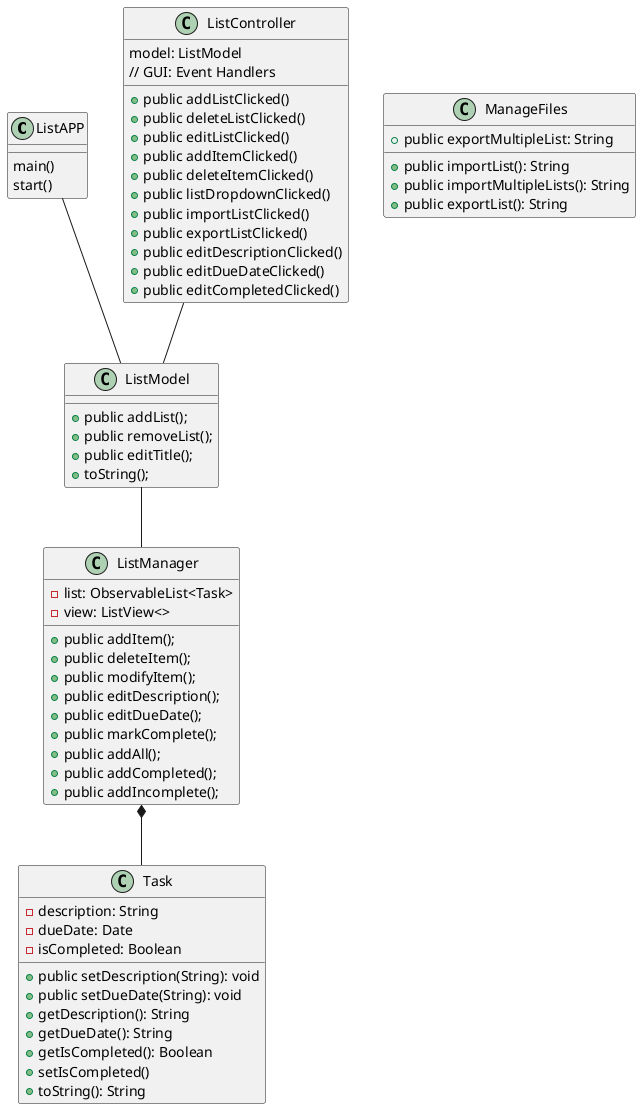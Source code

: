 @startuml
'https://plantuml.com/class-diagram

class ListAPP{
main()
start()
}

class ListController
{
model: ListModel
// GUI: Event Handlers
+ public addListClicked()
+ public deleteListClicked()
+ public editListClicked()
+ public addItemClicked()
+ public deleteItemClicked()
+ public listDropdownClicked()
+ public importListClicked()
+ public exportListClicked()
+ public editDescriptionClicked()
+ public editDueDateClicked()
+ public editCompletedClicked()

}

class ListModel{
+public addList();
+ public removeList();
+ public editTitle();
+toString();
}

class ListManager
{
 - list: ObservableList<Task>
 - view: ListView<>
+ public addItem();
+ public deleteItem();
+public modifyItem();
+public editDescription();
+public editDueDate();
+public markComplete();
+public addAll();
+public addCompleted();
+public addIncomplete();


}
ListAPP-- ListModel
ListController -- ListModel
ListModel -- ListManager
ListManager*-- Task

class ManageFiles
{
+public importList(): String
+public importMultipleLists(): String
+public exportList(): String
+public exportMultipleList: String

}
class Task{
    -description: String
    -dueDate: Date
    -isCompleted: Boolean

    +public setDescription(String): void
    +public setDueDate(String): void
    +getDescription(): String
    +getDueDate(): String
    +getIsCompleted(): Boolean
    +setIsCompleted()
    +toString(): String
}

@enduml